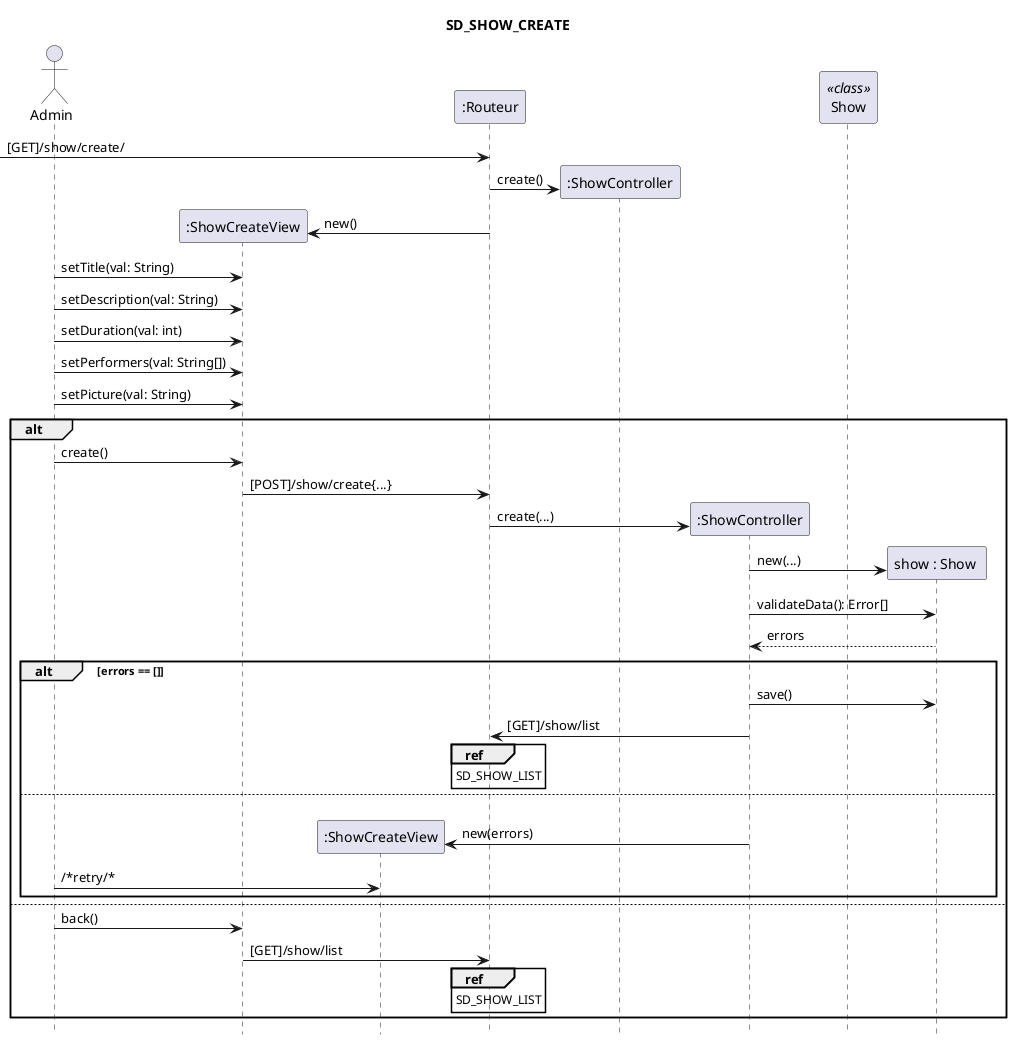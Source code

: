 @startuml SD_SHOW_CREATE

    title SD_SHOW_CREATE
    hide footbox

    Actor "Admin" as A
    Participant ":ShowCreateView" as SV
    Participant ":ShowCreateView" as SV2
    Participant ":Routeur" as R
    Participant ":ShowController" as SC
    Participant ":ShowController" as SC2
    Participant "Show" as S <<class>>
    Participant "show : Show " as SS

    -> R : [GET]/show/create/
    create SC
    R -> SC : create()
    create SV
    R -> SV : new()

    A -> SV : setTitle(val: String)
    A -> SV : setDescription(val: String)
    A -> SV : setDuration(val: int)
    A -> SV : setPerformers(val: String[])
    A -> SV : setPicture(val: String)
    alt 
    A -> SV : create()
    SV -> R : [POST]/show/create{...}
    create SC2
    R -> SC2 : create(...)
    create SS
    SC2 -> SS : new(...)
    SC2 -> SS : validateData(): Error[]
    SS --> SC2 : errors

    alt errors == []

        SC2 -> SS : save()
        SC2 -> R : [GET]/show/list
        ref over R : SD_SHOW_LIST

    else
    |||
        create SV2
        SC2 -> SV2 : new(errors)
        A -> SV2 : /*retry/*

    end
    else 
    A -> SV : back()
    SV -> R : [GET]/show/list
    ref over R : SD_SHOW_LIST
    end

@enduml